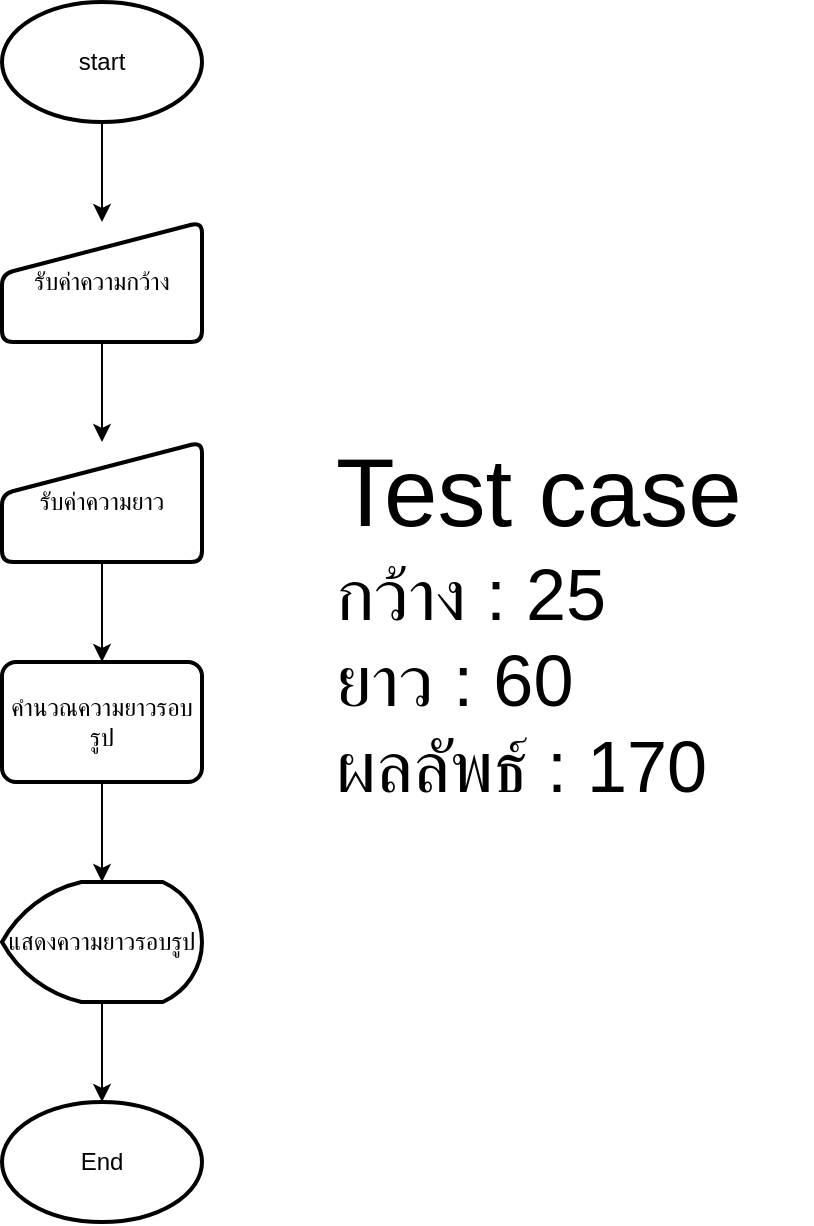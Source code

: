 <mxfile>
    <diagram id="U_rddYDbMwEHomVkleuO" name="Page-1">
        <mxGraphModel dx="1957" dy="1124" grid="1" gridSize="10" guides="1" tooltips="1" connect="1" arrows="1" fold="1" page="1" pageScale="1" pageWidth="850" pageHeight="1100" math="0" shadow="0">
            <root>
                <mxCell id="0"/>
                <mxCell id="1" parent="0"/>
                <mxCell id="12" value="" style="edgeStyle=none;html=1;" edge="1" parent="1" source="2" target="7">
                    <mxGeometry relative="1" as="geometry"/>
                </mxCell>
                <mxCell id="2" value="start" style="strokeWidth=2;html=1;shape=mxgraph.flowchart.start_1;whiteSpace=wrap;" vertex="1" parent="1">
                    <mxGeometry x="260" y="50" width="100" height="60" as="geometry"/>
                </mxCell>
                <mxCell id="15" value="" style="edgeStyle=none;html=1;" edge="1" parent="1" source="5" target="10">
                    <mxGeometry relative="1" as="geometry"/>
                </mxCell>
                <mxCell id="5" value="คำนวณความยาวรอบรูป" style="rounded=1;whiteSpace=wrap;html=1;absoluteArcSize=1;arcSize=14;strokeWidth=2;" vertex="1" parent="1">
                    <mxGeometry x="260" y="380" width="100" height="60" as="geometry"/>
                </mxCell>
                <mxCell id="13" value="" style="edgeStyle=none;html=1;" edge="1" parent="1" source="7" target="8">
                    <mxGeometry relative="1" as="geometry"/>
                </mxCell>
                <mxCell id="7" value="รับค่าความกว้าง" style="html=1;strokeWidth=2;shape=manualInput;whiteSpace=wrap;rounded=1;size=26;arcSize=11;" vertex="1" parent="1">
                    <mxGeometry x="260" y="160" width="100" height="60" as="geometry"/>
                </mxCell>
                <mxCell id="14" value="" style="edgeStyle=none;html=1;" edge="1" parent="1" source="8" target="5">
                    <mxGeometry relative="1" as="geometry"/>
                </mxCell>
                <mxCell id="8" value="รับค่าความยาว" style="html=1;strokeWidth=2;shape=manualInput;whiteSpace=wrap;rounded=1;size=26;arcSize=11;" vertex="1" parent="1">
                    <mxGeometry x="260" y="270" width="100" height="60" as="geometry"/>
                </mxCell>
                <mxCell id="16" value="" style="edgeStyle=none;html=1;" edge="1" parent="1" source="10" target="11">
                    <mxGeometry relative="1" as="geometry"/>
                </mxCell>
                <mxCell id="10" value="แสดงความยาวรอบรูป" style="strokeWidth=2;html=1;shape=mxgraph.flowchart.display;whiteSpace=wrap;" vertex="1" parent="1">
                    <mxGeometry x="260" y="490" width="100" height="60" as="geometry"/>
                </mxCell>
                <mxCell id="11" value="End" style="strokeWidth=2;html=1;shape=mxgraph.flowchart.start_1;whiteSpace=wrap;" vertex="1" parent="1">
                    <mxGeometry x="260" y="600" width="100" height="60" as="geometry"/>
                </mxCell>
                <mxCell id="17" value="&lt;font style=&quot;&quot;&gt;&lt;font style=&quot;font-size: 48px;&quot;&gt;Test case&lt;/font&gt;&lt;br&gt;&lt;span style=&quot;font-size: 36px;&quot;&gt;กว้าง : 25&lt;/span&gt;&lt;br&gt;&lt;span style=&quot;font-size: 36px;&quot;&gt;ยาว : 60&lt;/span&gt;&lt;br&gt;&lt;span style=&quot;font-size: 36px;&quot;&gt;ผลลัพธ์ : 170&amp;nbsp;&lt;/span&gt;&lt;/font&gt;" style="text;html=1;align=left;verticalAlign=middle;resizable=0;points=[];autosize=1;strokeColor=none;fillColor=none;" vertex="1" parent="1">
                    <mxGeometry x="425" y="260" width="240" height="200" as="geometry"/>
                </mxCell>
            </root>
        </mxGraphModel>
    </diagram>
</mxfile>
